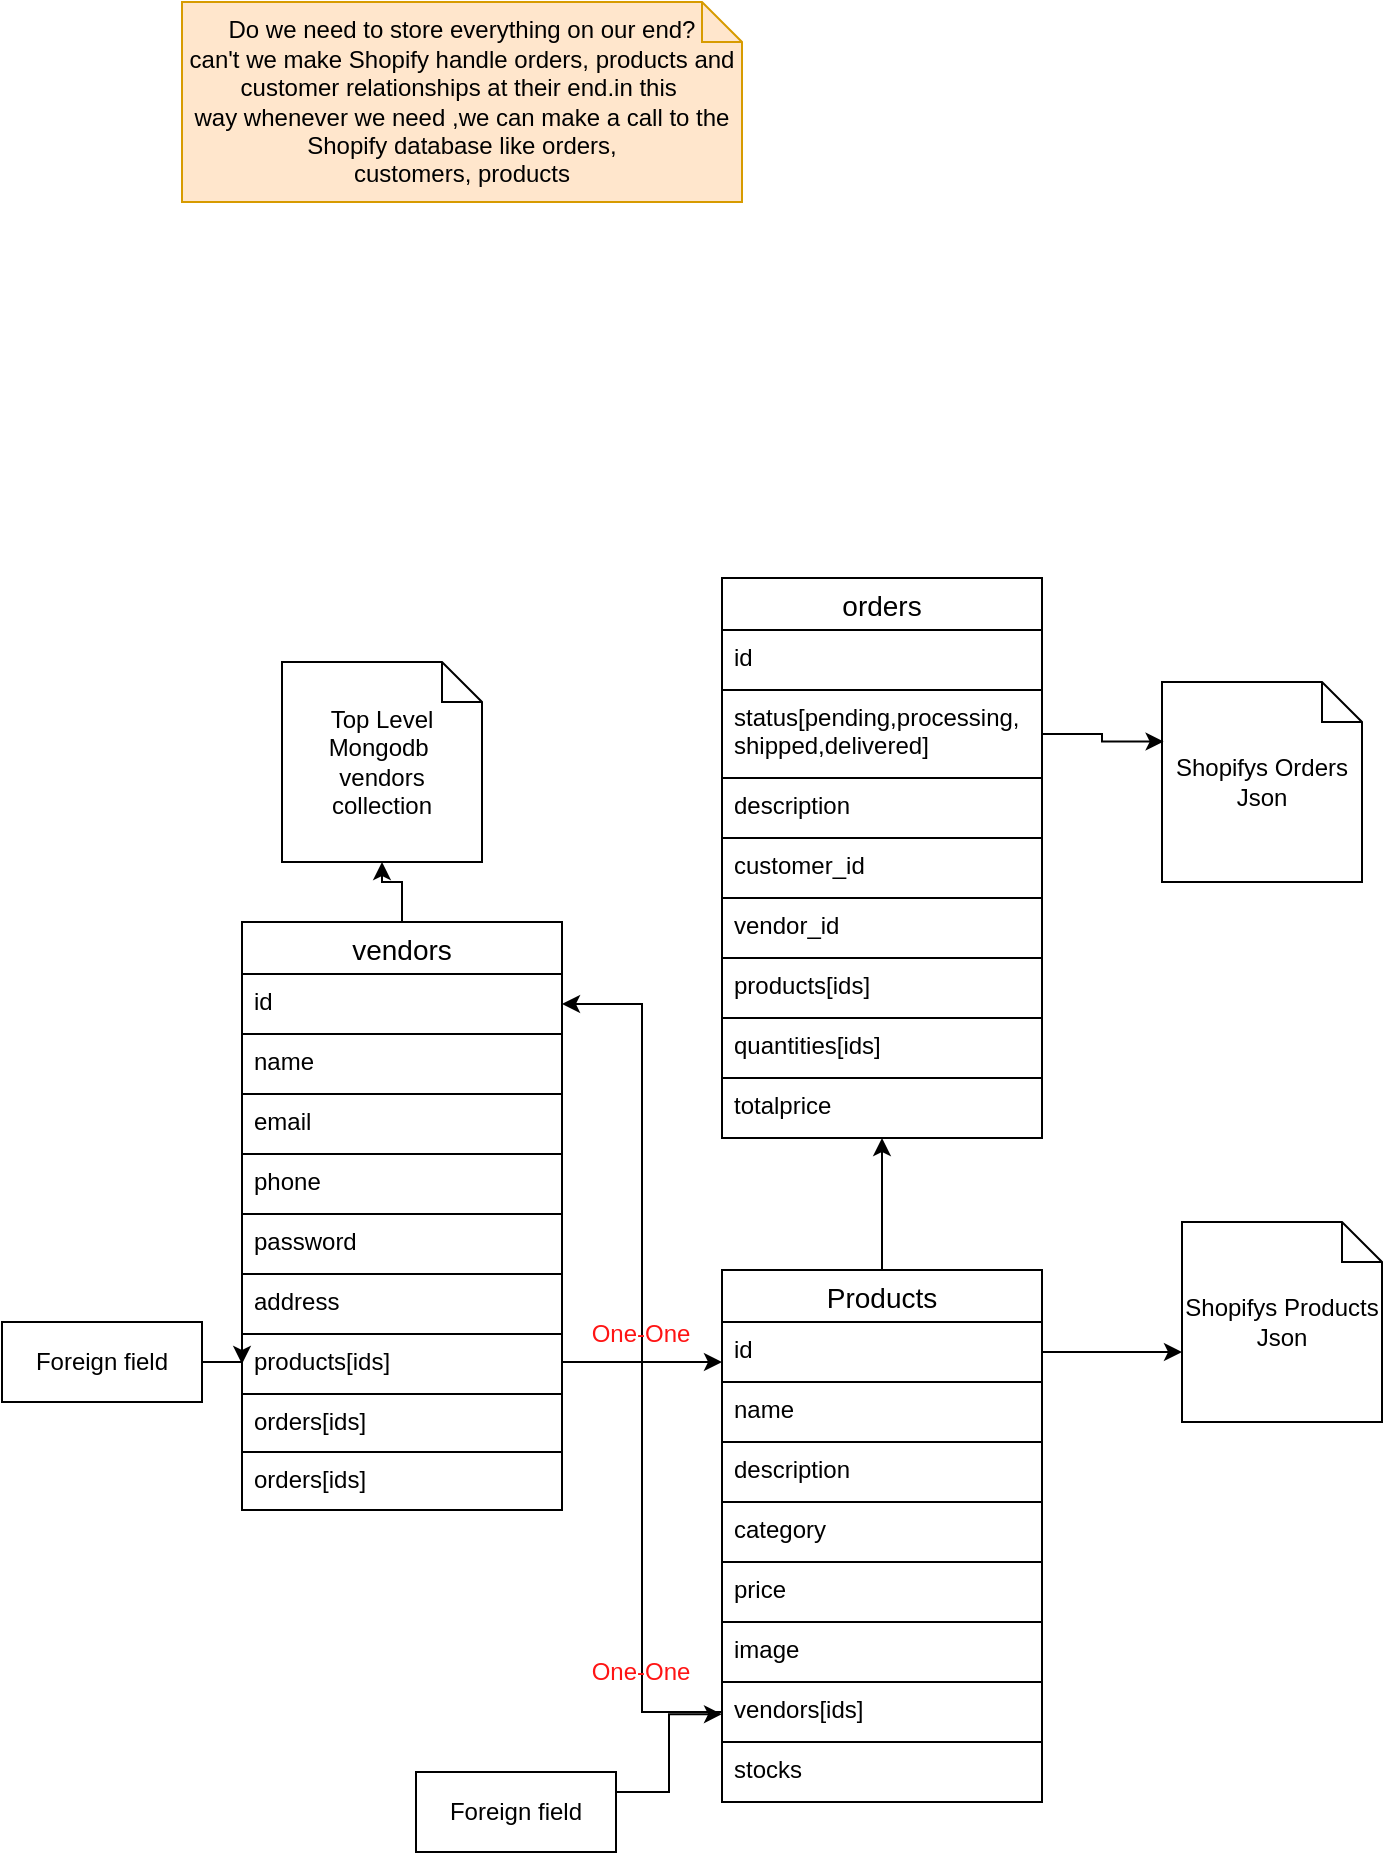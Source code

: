 <mxfile version="21.1.5" type="github">
  <diagram name="Page-1" id="fvBgpRy3-9N2SmB_q3jH">
    <mxGraphModel dx="1690" dy="1539" grid="1" gridSize="10" guides="1" tooltips="1" connect="1" arrows="1" fold="1" page="1" pageScale="1" pageWidth="850" pageHeight="1100" math="0" shadow="0">
      <root>
        <mxCell id="0" />
        <mxCell id="1" parent="0" />
        <mxCell id="8r1lrKJG5UwEcUCWLv-V-47" value="" style="edgeStyle=orthogonalEdgeStyle;rounded=0;orthogonalLoop=1;jettySize=auto;html=1;" edge="1" parent="1" source="8r1lrKJG5UwEcUCWLv-V-26" target="8r1lrKJG5UwEcUCWLv-V-37">
          <mxGeometry relative="1" as="geometry">
            <Array as="points">
              <mxPoint x="290" y="320" />
              <mxPoint x="290" y="320" />
            </Array>
          </mxGeometry>
        </mxCell>
        <mxCell id="8r1lrKJG5UwEcUCWLv-V-65" style="edgeStyle=orthogonalEdgeStyle;rounded=0;orthogonalLoop=1;jettySize=auto;html=1;entryX=0.5;entryY=1;entryDx=0;entryDy=0;entryPerimeter=0;" edge="1" parent="1" source="8r1lrKJG5UwEcUCWLv-V-26" target="8r1lrKJG5UwEcUCWLv-V-64">
          <mxGeometry relative="1" as="geometry" />
        </mxCell>
        <mxCell id="8r1lrKJG5UwEcUCWLv-V-26" value="vendors" style="swimlane;fontStyle=0;childLayout=stackLayout;horizontal=1;startSize=26;horizontalStack=0;resizeParent=1;resizeParentMax=0;resizeLast=0;collapsible=1;marginBottom=0;align=center;fontSize=14;" vertex="1" parent="1">
          <mxGeometry x="90" y="100" width="160" height="265" as="geometry" />
        </mxCell>
        <mxCell id="8r1lrKJG5UwEcUCWLv-V-27" value="id" style="text;strokeColor=none;fillColor=none;spacingLeft=4;spacingRight=4;overflow=hidden;rotatable=0;points=[[0,0.5],[1,0.5]];portConstraint=eastwest;fontSize=12;whiteSpace=wrap;html=1;" vertex="1" parent="8r1lrKJG5UwEcUCWLv-V-26">
          <mxGeometry y="26" width="160" height="30" as="geometry" />
        </mxCell>
        <mxCell id="8r1lrKJG5UwEcUCWLv-V-28" value="name" style="text;strokeColor=default;fillColor=none;spacingLeft=4;spacingRight=4;overflow=hidden;rotatable=0;points=[[0,0.5],[1,0.5]];portConstraint=eastwest;fontSize=12;whiteSpace=wrap;html=1;" vertex="1" parent="8r1lrKJG5UwEcUCWLv-V-26">
          <mxGeometry y="56" width="160" height="30" as="geometry" />
        </mxCell>
        <mxCell id="8r1lrKJG5UwEcUCWLv-V-29" value="email" style="text;strokeColor=default;fillColor=none;spacingLeft=4;spacingRight=4;overflow=hidden;rotatable=0;points=[[0,0.5],[1,0.5]];portConstraint=eastwest;fontSize=12;whiteSpace=wrap;html=1;" vertex="1" parent="8r1lrKJG5UwEcUCWLv-V-26">
          <mxGeometry y="86" width="160" height="30" as="geometry" />
        </mxCell>
        <mxCell id="8r1lrKJG5UwEcUCWLv-V-31" value="phone" style="text;strokeColor=default;fillColor=none;spacingLeft=4;spacingRight=4;overflow=hidden;rotatable=0;points=[[0,0.5],[1,0.5]];portConstraint=eastwest;fontSize=12;whiteSpace=wrap;html=1;" vertex="1" parent="8r1lrKJG5UwEcUCWLv-V-26">
          <mxGeometry y="116" width="160" height="30" as="geometry" />
        </mxCell>
        <mxCell id="8r1lrKJG5UwEcUCWLv-V-32" value="password" style="text;strokeColor=default;fillColor=none;spacingLeft=4;spacingRight=4;overflow=hidden;rotatable=0;points=[[0,0.5],[1,0.5]];portConstraint=eastwest;fontSize=12;whiteSpace=wrap;html=1;" vertex="1" parent="8r1lrKJG5UwEcUCWLv-V-26">
          <mxGeometry y="146" width="160" height="30" as="geometry" />
        </mxCell>
        <mxCell id="8r1lrKJG5UwEcUCWLv-V-33" value="address" style="text;strokeColor=default;fillColor=none;spacingLeft=4;spacingRight=4;overflow=hidden;rotatable=0;points=[[0,0.5],[1,0.5]];portConstraint=eastwest;fontSize=12;whiteSpace=wrap;html=1;" vertex="1" parent="8r1lrKJG5UwEcUCWLv-V-26">
          <mxGeometry y="176" width="160" height="30" as="geometry" />
        </mxCell>
        <mxCell id="8r1lrKJG5UwEcUCWLv-V-34" value="products[ids]" style="text;strokeColor=default;fillColor=none;spacingLeft=4;spacingRight=4;overflow=hidden;rotatable=0;points=[[0,0.5],[1,0.5]];portConstraint=eastwest;fontSize=12;whiteSpace=wrap;html=1;" vertex="1" parent="8r1lrKJG5UwEcUCWLv-V-26">
          <mxGeometry y="206" width="160" height="30" as="geometry" />
        </mxCell>
        <mxCell id="8r1lrKJG5UwEcUCWLv-V-35" value="orders[ids]" style="text;strokeColor=none;fillColor=none;spacingLeft=4;spacingRight=4;overflow=hidden;rotatable=0;points=[[0,0.5],[1,0.5]];portConstraint=eastwest;fontSize=12;whiteSpace=wrap;html=1;" vertex="1" parent="8r1lrKJG5UwEcUCWLv-V-26">
          <mxGeometry y="236" width="160" height="29" as="geometry" />
        </mxCell>
        <mxCell id="8r1lrKJG5UwEcUCWLv-V-59" value="" style="edgeStyle=orthogonalEdgeStyle;rounded=0;orthogonalLoop=1;jettySize=auto;html=1;" edge="1" parent="1" source="8r1lrKJG5UwEcUCWLv-V-37" target="8r1lrKJG5UwEcUCWLv-V-50">
          <mxGeometry relative="1" as="geometry" />
        </mxCell>
        <mxCell id="8r1lrKJG5UwEcUCWLv-V-37" value="Products" style="swimlane;fontStyle=0;childLayout=stackLayout;horizontal=1;startSize=26;horizontalStack=0;resizeParent=1;resizeParentMax=0;resizeLast=0;collapsible=1;marginBottom=0;align=center;fontSize=14;" vertex="1" parent="1">
          <mxGeometry x="330" y="274" width="160" height="266" as="geometry" />
        </mxCell>
        <mxCell id="8r1lrKJG5UwEcUCWLv-V-61" style="edgeStyle=orthogonalEdgeStyle;rounded=0;orthogonalLoop=1;jettySize=auto;html=1;" edge="1" parent="8r1lrKJG5UwEcUCWLv-V-37" source="8r1lrKJG5UwEcUCWLv-V-38">
          <mxGeometry relative="1" as="geometry">
            <mxPoint x="230" y="41" as="targetPoint" />
          </mxGeometry>
        </mxCell>
        <mxCell id="8r1lrKJG5UwEcUCWLv-V-38" value="id" style="text;strokeColor=none;fillColor=none;spacingLeft=4;spacingRight=4;overflow=hidden;rotatable=0;points=[[0,0.5],[1,0.5]];portConstraint=eastwest;fontSize=12;whiteSpace=wrap;html=1;" vertex="1" parent="8r1lrKJG5UwEcUCWLv-V-37">
          <mxGeometry y="26" width="160" height="30" as="geometry" />
        </mxCell>
        <mxCell id="8r1lrKJG5UwEcUCWLv-V-39" value="name" style="text;strokeColor=default;fillColor=none;spacingLeft=4;spacingRight=4;overflow=hidden;rotatable=0;points=[[0,0.5],[1,0.5]];portConstraint=eastwest;fontSize=12;whiteSpace=wrap;html=1;" vertex="1" parent="8r1lrKJG5UwEcUCWLv-V-37">
          <mxGeometry y="56" width="160" height="30" as="geometry" />
        </mxCell>
        <mxCell id="8r1lrKJG5UwEcUCWLv-V-40" value="description" style="text;strokeColor=default;fillColor=none;spacingLeft=4;spacingRight=4;overflow=hidden;rotatable=0;points=[[0,0.5],[1,0.5]];portConstraint=eastwest;fontSize=12;whiteSpace=wrap;html=1;" vertex="1" parent="8r1lrKJG5UwEcUCWLv-V-37">
          <mxGeometry y="86" width="160" height="30" as="geometry" />
        </mxCell>
        <mxCell id="8r1lrKJG5UwEcUCWLv-V-41" value="category" style="text;strokeColor=default;fillColor=none;spacingLeft=4;spacingRight=4;overflow=hidden;rotatable=0;points=[[0,0.5],[1,0.5]];portConstraint=eastwest;fontSize=12;whiteSpace=wrap;html=1;" vertex="1" parent="8r1lrKJG5UwEcUCWLv-V-37">
          <mxGeometry y="116" width="160" height="30" as="geometry" />
        </mxCell>
        <mxCell id="8r1lrKJG5UwEcUCWLv-V-42" value="price" style="text;strokeColor=default;fillColor=none;spacingLeft=4;spacingRight=4;overflow=hidden;rotatable=0;points=[[0,0.5],[1,0.5]];portConstraint=eastwest;fontSize=12;whiteSpace=wrap;html=1;" vertex="1" parent="8r1lrKJG5UwEcUCWLv-V-37">
          <mxGeometry y="146" width="160" height="30" as="geometry" />
        </mxCell>
        <mxCell id="8r1lrKJG5UwEcUCWLv-V-44" value="image" style="text;strokeColor=default;fillColor=none;spacingLeft=4;spacingRight=4;overflow=hidden;rotatable=0;points=[[0,0.5],[1,0.5]];portConstraint=eastwest;fontSize=12;whiteSpace=wrap;html=1;" vertex="1" parent="8r1lrKJG5UwEcUCWLv-V-37">
          <mxGeometry y="176" width="160" height="30" as="geometry" />
        </mxCell>
        <mxCell id="8r1lrKJG5UwEcUCWLv-V-45" value="vendors[ids]" style="text;strokeColor=default;fillColor=none;spacingLeft=4;spacingRight=4;overflow=hidden;rotatable=0;points=[[0,0.5],[1,0.5]];portConstraint=eastwest;fontSize=12;whiteSpace=wrap;html=1;" vertex="1" parent="8r1lrKJG5UwEcUCWLv-V-37">
          <mxGeometry y="206" width="160" height="30" as="geometry" />
        </mxCell>
        <mxCell id="8r1lrKJG5UwEcUCWLv-V-46" value="stocks" style="text;strokeColor=none;fillColor=none;spacingLeft=4;spacingRight=4;overflow=hidden;rotatable=0;points=[[0,0.5],[1,0.5]];portConstraint=eastwest;fontSize=12;whiteSpace=wrap;html=1;" vertex="1" parent="8r1lrKJG5UwEcUCWLv-V-37">
          <mxGeometry y="236" width="160" height="30" as="geometry" />
        </mxCell>
        <mxCell id="8r1lrKJG5UwEcUCWLv-V-50" value="orders" style="swimlane;fontStyle=0;childLayout=stackLayout;horizontal=1;startSize=26;horizontalStack=0;resizeParent=1;resizeParentMax=0;resizeLast=0;collapsible=1;marginBottom=0;align=center;fontSize=14;" vertex="1" parent="1">
          <mxGeometry x="330" y="-72" width="160" height="280" as="geometry" />
        </mxCell>
        <mxCell id="8r1lrKJG5UwEcUCWLv-V-51" value="id" style="text;strokeColor=none;fillColor=none;spacingLeft=4;spacingRight=4;overflow=hidden;rotatable=0;points=[[0,0.5],[1,0.5]];portConstraint=eastwest;fontSize=12;whiteSpace=wrap;html=1;" vertex="1" parent="8r1lrKJG5UwEcUCWLv-V-50">
          <mxGeometry y="26" width="160" height="30" as="geometry" />
        </mxCell>
        <mxCell id="8r1lrKJG5UwEcUCWLv-V-52" value="status[pending,processing,&lt;br&gt;shipped,delivered]" style="text;strokeColor=default;fillColor=none;spacingLeft=4;spacingRight=4;overflow=hidden;rotatable=0;points=[[0,0.5],[1,0.5]];portConstraint=eastwest;fontSize=12;whiteSpace=wrap;html=1;" vertex="1" parent="8r1lrKJG5UwEcUCWLv-V-50">
          <mxGeometry y="56" width="160" height="44" as="geometry" />
        </mxCell>
        <mxCell id="8r1lrKJG5UwEcUCWLv-V-53" value="description" style="text;strokeColor=default;fillColor=none;spacingLeft=4;spacingRight=4;overflow=hidden;rotatable=0;points=[[0,0.5],[1,0.5]];portConstraint=eastwest;fontSize=12;whiteSpace=wrap;html=1;" vertex="1" parent="8r1lrKJG5UwEcUCWLv-V-50">
          <mxGeometry y="100" width="160" height="30" as="geometry" />
        </mxCell>
        <mxCell id="8r1lrKJG5UwEcUCWLv-V-54" value="customer_id" style="text;strokeColor=default;fillColor=none;spacingLeft=4;spacingRight=4;overflow=hidden;rotatable=0;points=[[0,0.5],[1,0.5]];portConstraint=eastwest;fontSize=12;whiteSpace=wrap;html=1;" vertex="1" parent="8r1lrKJG5UwEcUCWLv-V-50">
          <mxGeometry y="130" width="160" height="30" as="geometry" />
        </mxCell>
        <mxCell id="8r1lrKJG5UwEcUCWLv-V-55" value="vendor_id" style="text;strokeColor=default;fillColor=none;spacingLeft=4;spacingRight=4;overflow=hidden;rotatable=0;points=[[0,0.5],[1,0.5]];portConstraint=eastwest;fontSize=12;whiteSpace=wrap;html=1;" vertex="1" parent="8r1lrKJG5UwEcUCWLv-V-50">
          <mxGeometry y="160" width="160" height="30" as="geometry" />
        </mxCell>
        <mxCell id="8r1lrKJG5UwEcUCWLv-V-56" value="products[ids]" style="text;strokeColor=default;fillColor=none;spacingLeft=4;spacingRight=4;overflow=hidden;rotatable=0;points=[[0,0.5],[1,0.5]];portConstraint=eastwest;fontSize=12;whiteSpace=wrap;html=1;" vertex="1" parent="8r1lrKJG5UwEcUCWLv-V-50">
          <mxGeometry y="190" width="160" height="30" as="geometry" />
        </mxCell>
        <mxCell id="8r1lrKJG5UwEcUCWLv-V-57" value="quantities[ids]" style="text;strokeColor=default;fillColor=none;spacingLeft=4;spacingRight=4;overflow=hidden;rotatable=0;points=[[0,0.5],[1,0.5]];portConstraint=eastwest;fontSize=12;whiteSpace=wrap;html=1;" vertex="1" parent="8r1lrKJG5UwEcUCWLv-V-50">
          <mxGeometry y="220" width="160" height="30" as="geometry" />
        </mxCell>
        <mxCell id="8r1lrKJG5UwEcUCWLv-V-58" value="totalprice" style="text;strokeColor=none;fillColor=none;spacingLeft=4;spacingRight=4;overflow=hidden;rotatable=0;points=[[0,0.5],[1,0.5]];portConstraint=eastwest;fontSize=12;whiteSpace=wrap;html=1;" vertex="1" parent="8r1lrKJG5UwEcUCWLv-V-50">
          <mxGeometry y="250" width="160" height="30" as="geometry" />
        </mxCell>
        <mxCell id="8r1lrKJG5UwEcUCWLv-V-60" value="Shopifys Products&lt;br&gt;Json" style="shape=note;size=20;whiteSpace=wrap;html=1;" vertex="1" parent="1">
          <mxGeometry x="560" y="250" width="100" height="100" as="geometry" />
        </mxCell>
        <mxCell id="8r1lrKJG5UwEcUCWLv-V-62" value="Shopifys Orders&lt;br&gt;Json" style="shape=note;size=20;whiteSpace=wrap;html=1;" vertex="1" parent="1">
          <mxGeometry x="550" y="-20" width="100" height="100" as="geometry" />
        </mxCell>
        <mxCell id="8r1lrKJG5UwEcUCWLv-V-63" style="edgeStyle=orthogonalEdgeStyle;rounded=0;orthogonalLoop=1;jettySize=auto;html=1;entryX=0.008;entryY=0.298;entryDx=0;entryDy=0;entryPerimeter=0;" edge="1" parent="1" source="8r1lrKJG5UwEcUCWLv-V-52" target="8r1lrKJG5UwEcUCWLv-V-62">
          <mxGeometry relative="1" as="geometry" />
        </mxCell>
        <mxCell id="8r1lrKJG5UwEcUCWLv-V-64" value="Top Level Mongodb&amp;nbsp;&lt;br&gt;vendors &lt;br&gt;collection" style="shape=note;size=20;whiteSpace=wrap;html=1;" vertex="1" parent="1">
          <mxGeometry x="110" y="-30" width="100" height="100" as="geometry" />
        </mxCell>
        <mxCell id="8r1lrKJG5UwEcUCWLv-V-67" style="edgeStyle=orthogonalEdgeStyle;rounded=0;orthogonalLoop=1;jettySize=auto;html=1;exitX=1;exitY=0.5;exitDx=0;exitDy=0;entryX=0;entryY=0.5;entryDx=0;entryDy=0;" edge="1" parent="1" source="8r1lrKJG5UwEcUCWLv-V-66" target="8r1lrKJG5UwEcUCWLv-V-34">
          <mxGeometry relative="1" as="geometry" />
        </mxCell>
        <mxCell id="8r1lrKJG5UwEcUCWLv-V-66" value="Foreign field" style="whiteSpace=wrap;html=1;align=center;" vertex="1" parent="1">
          <mxGeometry x="-30" y="300" width="100" height="40" as="geometry" />
        </mxCell>
        <mxCell id="8r1lrKJG5UwEcUCWLv-V-72" style="edgeStyle=orthogonalEdgeStyle;rounded=0;orthogonalLoop=1;jettySize=auto;html=1;exitX=1;exitY=0.25;exitDx=0;exitDy=0;entryX=0;entryY=0.536;entryDx=0;entryDy=0;entryPerimeter=0;" edge="1" parent="1" source="8r1lrKJG5UwEcUCWLv-V-68" target="8r1lrKJG5UwEcUCWLv-V-45">
          <mxGeometry relative="1" as="geometry" />
        </mxCell>
        <mxCell id="8r1lrKJG5UwEcUCWLv-V-68" value="Foreign field" style="whiteSpace=wrap;html=1;align=center;" vertex="1" parent="1">
          <mxGeometry x="177" y="525" width="100" height="40" as="geometry" />
        </mxCell>
        <mxCell id="8r1lrKJG5UwEcUCWLv-V-73" style="edgeStyle=orthogonalEdgeStyle;rounded=0;orthogonalLoop=1;jettySize=auto;html=1;exitX=0;exitY=0.5;exitDx=0;exitDy=0;" edge="1" parent="1" source="8r1lrKJG5UwEcUCWLv-V-45" target="8r1lrKJG5UwEcUCWLv-V-27">
          <mxGeometry relative="1" as="geometry">
            <mxPoint x="-50" y="130" as="targetPoint" />
          </mxGeometry>
        </mxCell>
        <mxCell id="8r1lrKJG5UwEcUCWLv-V-74" value="Do we need to store everything on our end?&lt;br&gt;can&#39;t we make Shopify handle orders, products and customer relationships at their end.in this&amp;nbsp;&lt;br&gt;way whenever we need ,we can make a call to the Shopify database like orders,&lt;br&gt;customers, products" style="shape=note;size=20;whiteSpace=wrap;html=1;fillColor=#ffe6cc;strokeColor=#d79b00;" vertex="1" parent="1">
          <mxGeometry x="60" y="-360" width="280" height="100" as="geometry" />
        </mxCell>
        <mxCell id="8r1lrKJG5UwEcUCWLv-V-76" value="One-One" style="text;html=1;align=center;verticalAlign=middle;resizable=0;points=[];autosize=1;fillColor=none;fontColor=#FF1414;" vertex="1" parent="1">
          <mxGeometry x="254" y="291" width="70" height="30" as="geometry" />
        </mxCell>
        <mxCell id="8r1lrKJG5UwEcUCWLv-V-81" value="One-One" style="text;html=1;align=center;verticalAlign=middle;resizable=0;points=[];autosize=1;fillColor=none;fontColor=#FF1414;" vertex="1" parent="1">
          <mxGeometry x="254" y="460" width="70" height="30" as="geometry" />
        </mxCell>
        <mxCell id="8r1lrKJG5UwEcUCWLv-V-92" value="orders[ids]" style="text;strokeColor=default;fillColor=none;spacingLeft=4;spacingRight=4;overflow=hidden;rotatable=0;points=[[0,0.5],[1,0.5]];portConstraint=eastwest;fontSize=12;whiteSpace=wrap;html=1;" vertex="1" parent="1">
          <mxGeometry x="90" y="365" width="160" height="29" as="geometry" />
        </mxCell>
      </root>
    </mxGraphModel>
  </diagram>
</mxfile>
